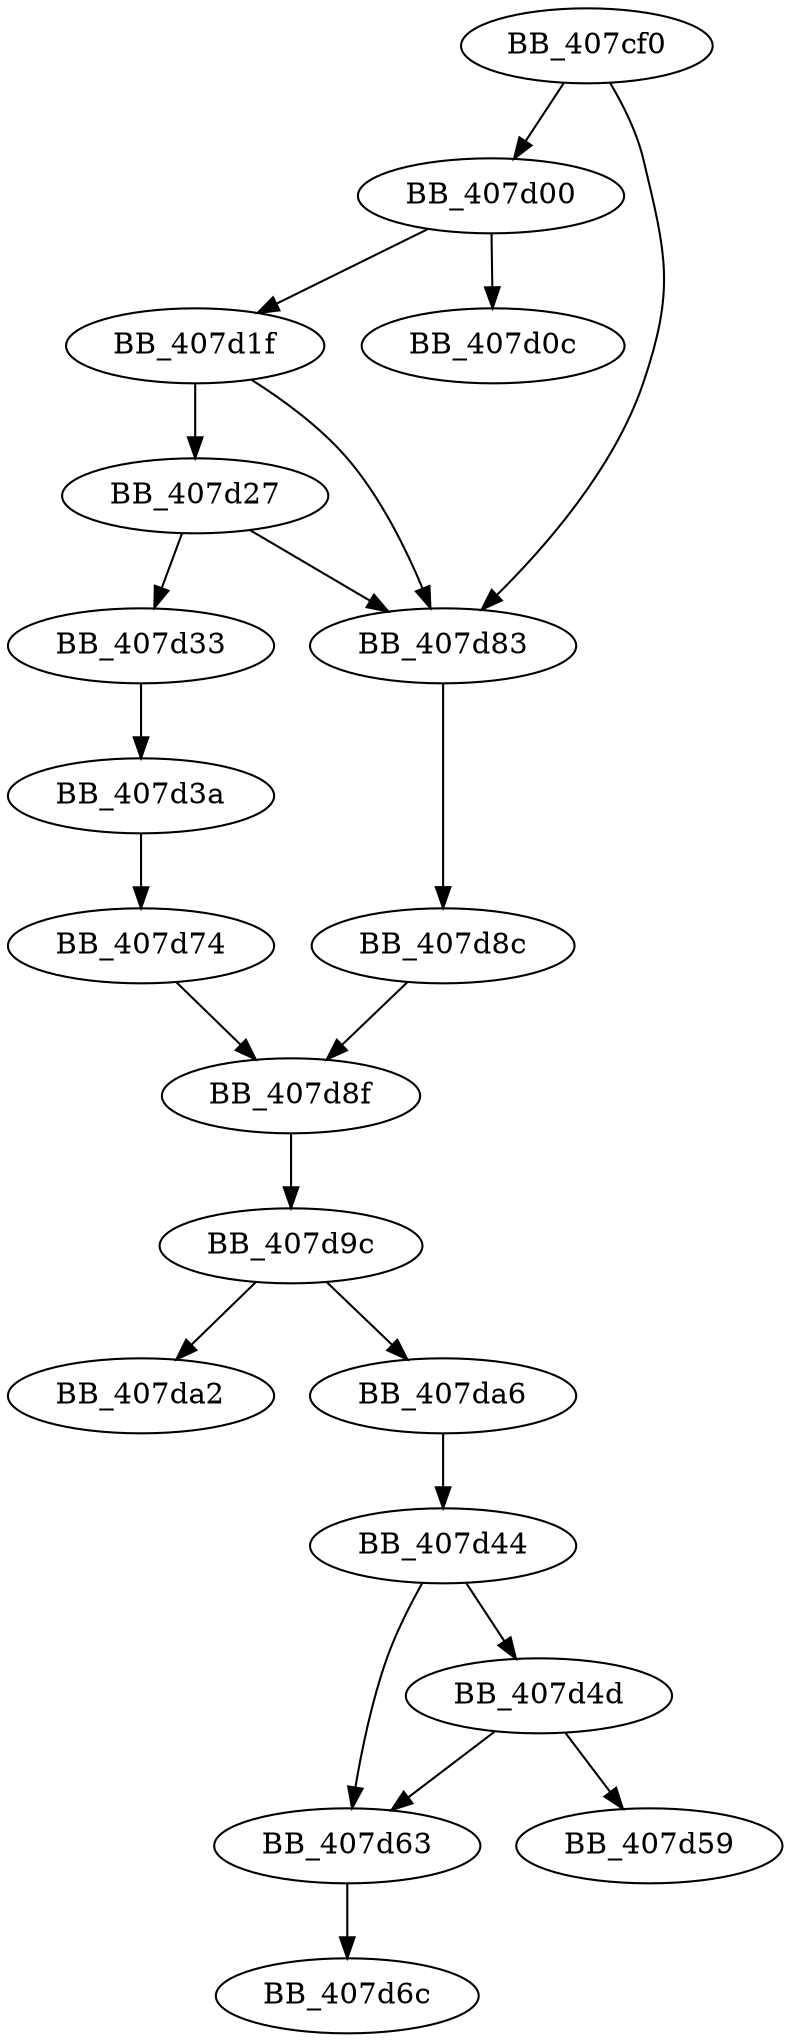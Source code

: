 DiGraph sub_407CF0{
BB_407cf0->BB_407d00
BB_407cf0->BB_407d83
BB_407d00->BB_407d0c
BB_407d00->BB_407d1f
BB_407d1f->BB_407d27
BB_407d1f->BB_407d83
BB_407d27->BB_407d33
BB_407d27->BB_407d83
BB_407d33->BB_407d3a
BB_407d3a->BB_407d74
BB_407d44->BB_407d4d
BB_407d44->BB_407d63
BB_407d4d->BB_407d59
BB_407d4d->BB_407d63
BB_407d63->BB_407d6c
BB_407d74->BB_407d8f
BB_407d83->BB_407d8c
BB_407d8c->BB_407d8f
BB_407d8f->BB_407d9c
BB_407d9c->BB_407da2
BB_407d9c->BB_407da6
BB_407da6->BB_407d44
}
